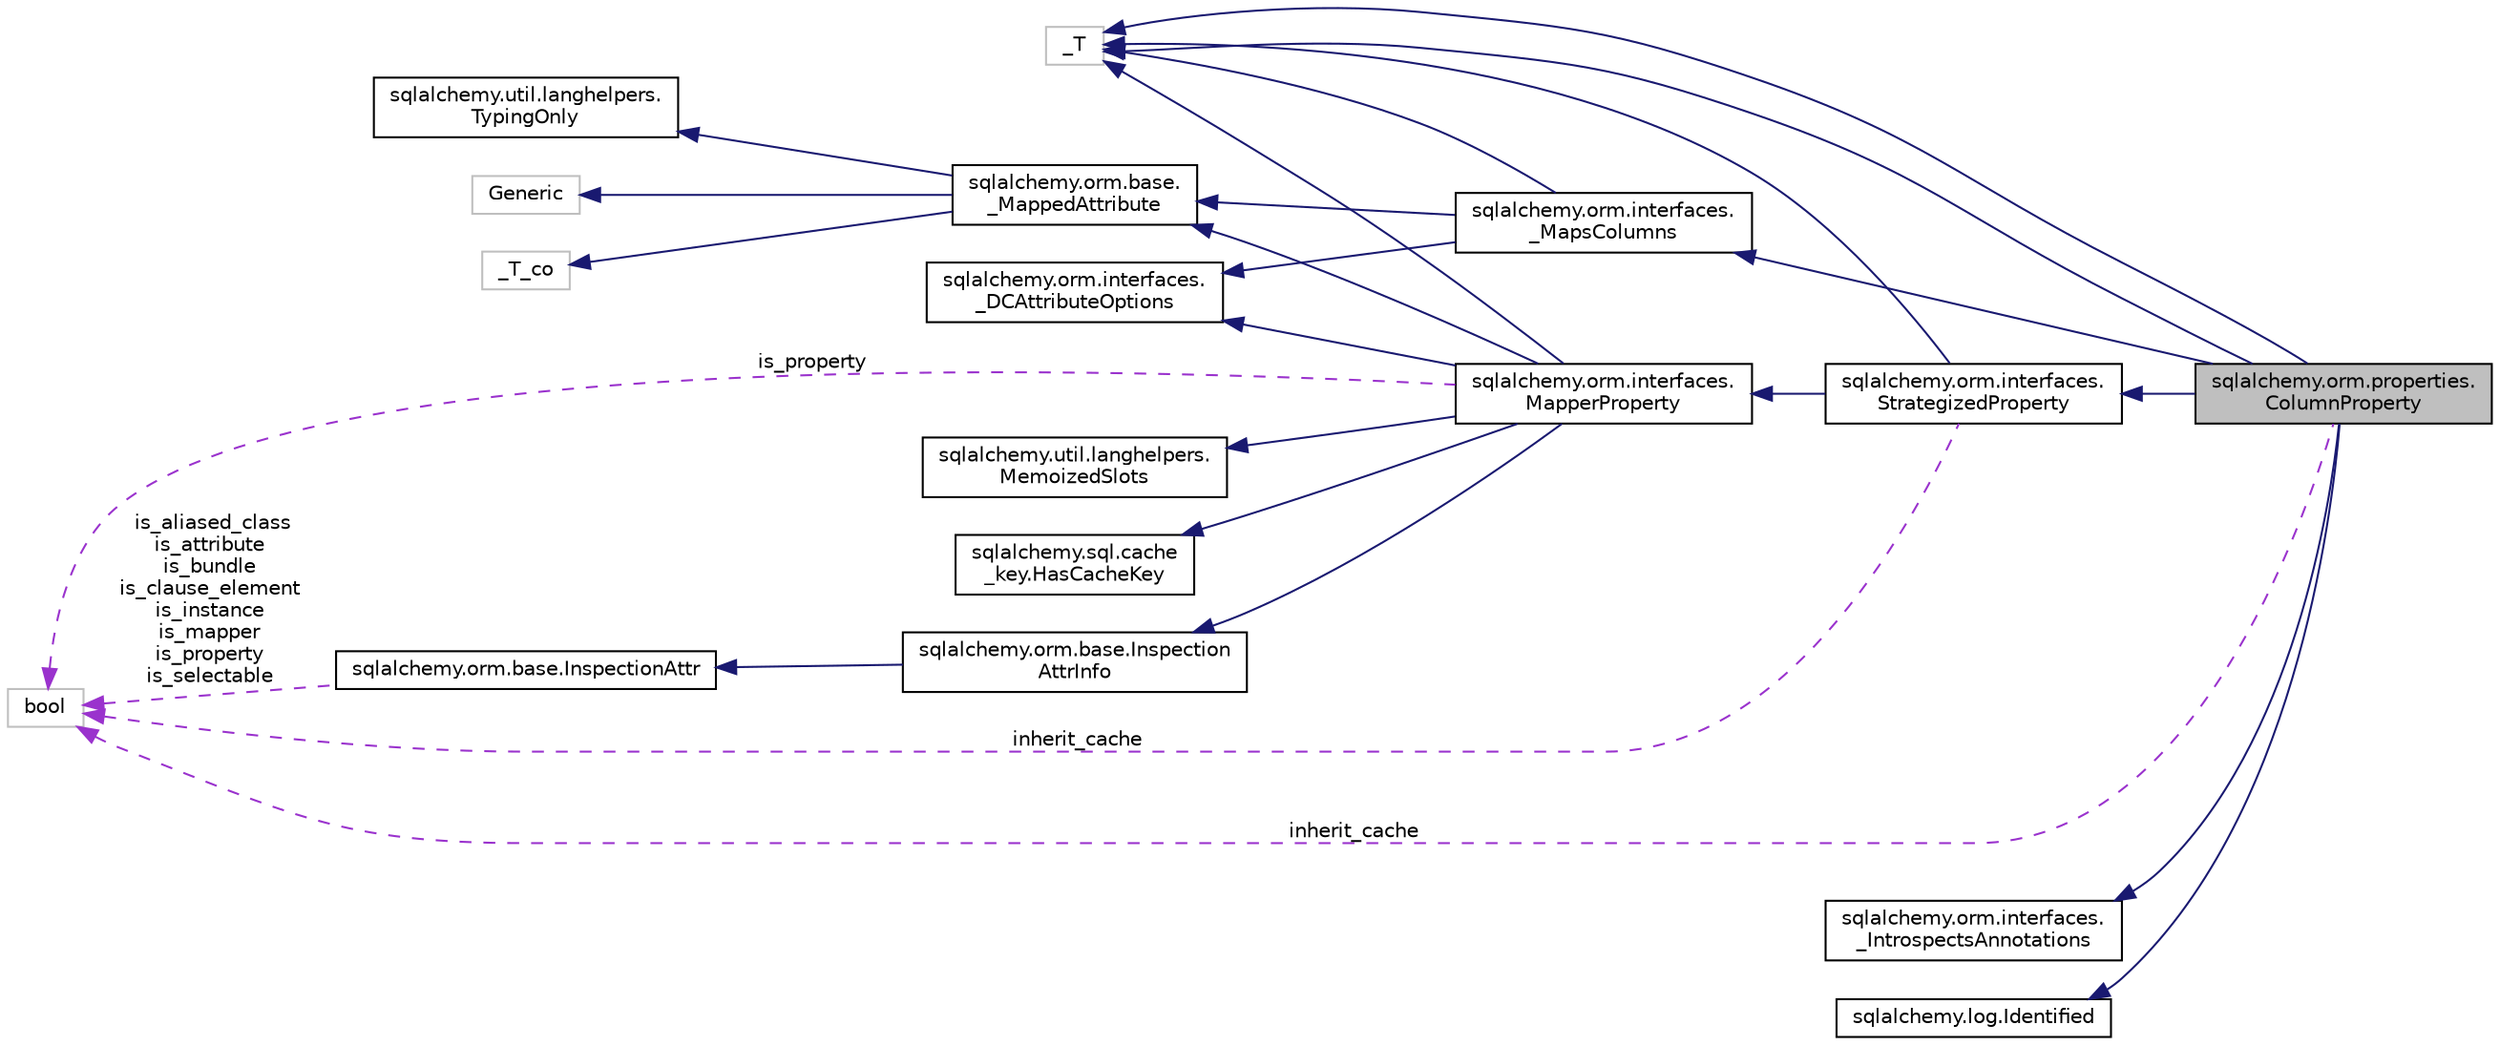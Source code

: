 digraph "sqlalchemy.orm.properties.ColumnProperty"
{
 // LATEX_PDF_SIZE
  edge [fontname="Helvetica",fontsize="10",labelfontname="Helvetica",labelfontsize="10"];
  node [fontname="Helvetica",fontsize="10",shape=record];
  rankdir="LR";
  Node1 [label="sqlalchemy.orm.properties.\lColumnProperty",height=0.2,width=0.4,color="black", fillcolor="grey75", style="filled", fontcolor="black",tooltip=" "];
  Node2 -> Node1 [dir="back",color="midnightblue",fontsize="10",style="solid",fontname="Helvetica"];
  Node2 [label="sqlalchemy.orm.interfaces.\l_MapsColumns",height=0.2,width=0.4,color="black", fillcolor="white", style="filled",URL="$classsqlalchemy_1_1orm_1_1interfaces_1_1__MapsColumns.html",tooltip=" "];
  Node3 -> Node2 [dir="back",color="midnightblue",fontsize="10",style="solid",fontname="Helvetica"];
  Node3 [label="sqlalchemy.orm.interfaces.\l_DCAttributeOptions",height=0.2,width=0.4,color="black", fillcolor="white", style="filled",URL="$classsqlalchemy_1_1orm_1_1interfaces_1_1__DCAttributeOptions.html",tooltip=" "];
  Node4 -> Node2 [dir="back",color="midnightblue",fontsize="10",style="solid",fontname="Helvetica"];
  Node4 [label="sqlalchemy.orm.base.\l_MappedAttribute",height=0.2,width=0.4,color="black", fillcolor="white", style="filled",URL="$classsqlalchemy_1_1orm_1_1base_1_1__MappedAttribute.html",tooltip=" "];
  Node5 -> Node4 [dir="back",color="midnightblue",fontsize="10",style="solid",fontname="Helvetica"];
  Node5 [label="Generic",height=0.2,width=0.4,color="grey75", fillcolor="white", style="filled",tooltip=" "];
  Node6 -> Node4 [dir="back",color="midnightblue",fontsize="10",style="solid",fontname="Helvetica"];
  Node6 [label="_T_co",height=0.2,width=0.4,color="grey75", fillcolor="white", style="filled",tooltip=" "];
  Node7 -> Node4 [dir="back",color="midnightblue",fontsize="10",style="solid",fontname="Helvetica"];
  Node7 [label="sqlalchemy.util.langhelpers.\lTypingOnly",height=0.2,width=0.4,color="black", fillcolor="white", style="filled",URL="$classsqlalchemy_1_1util_1_1langhelpers_1_1TypingOnly.html",tooltip=" "];
  Node8 -> Node2 [dir="back",color="midnightblue",fontsize="10",style="solid",fontname="Helvetica"];
  Node8 [label="_T",height=0.2,width=0.4,color="grey75", fillcolor="white", style="filled",tooltip=" "];
  Node8 -> Node1 [dir="back",color="midnightblue",fontsize="10",style="solid",fontname="Helvetica"];
  Node9 -> Node1 [dir="back",color="midnightblue",fontsize="10",style="solid",fontname="Helvetica"];
  Node9 [label="sqlalchemy.orm.interfaces.\lStrategizedProperty",height=0.2,width=0.4,color="black", fillcolor="white", style="filled",URL="$classsqlalchemy_1_1orm_1_1interfaces_1_1StrategizedProperty.html",tooltip=" "];
  Node10 -> Node9 [dir="back",color="midnightblue",fontsize="10",style="solid",fontname="Helvetica"];
  Node10 [label="sqlalchemy.orm.interfaces.\lMapperProperty",height=0.2,width=0.4,color="black", fillcolor="white", style="filled",URL="$classsqlalchemy_1_1orm_1_1interfaces_1_1MapperProperty.html",tooltip=" "];
  Node11 -> Node10 [dir="back",color="midnightblue",fontsize="10",style="solid",fontname="Helvetica"];
  Node11 [label="sqlalchemy.sql.cache\l_key.HasCacheKey",height=0.2,width=0.4,color="black", fillcolor="white", style="filled",URL="$classsqlalchemy_1_1sql_1_1cache__key_1_1HasCacheKey.html",tooltip=" "];
  Node3 -> Node10 [dir="back",color="midnightblue",fontsize="10",style="solid",fontname="Helvetica"];
  Node4 -> Node10 [dir="back",color="midnightblue",fontsize="10",style="solid",fontname="Helvetica"];
  Node8 -> Node10 [dir="back",color="midnightblue",fontsize="10",style="solid",fontname="Helvetica"];
  Node12 -> Node10 [dir="back",color="midnightblue",fontsize="10",style="solid",fontname="Helvetica"];
  Node12 [label="sqlalchemy.orm.base.Inspection\lAttrInfo",height=0.2,width=0.4,color="black", fillcolor="white", style="filled",URL="$classsqlalchemy_1_1orm_1_1base_1_1InspectionAttrInfo.html",tooltip=" "];
  Node13 -> Node12 [dir="back",color="midnightblue",fontsize="10",style="solid",fontname="Helvetica"];
  Node13 [label="sqlalchemy.orm.base.InspectionAttr",height=0.2,width=0.4,color="black", fillcolor="white", style="filled",URL="$classsqlalchemy_1_1orm_1_1base_1_1InspectionAttr.html",tooltip=" "];
  Node14 -> Node13 [dir="back",color="darkorchid3",fontsize="10",style="dashed",label=" is_aliased_class\nis_attribute\nis_bundle\nis_clause_element\nis_instance\nis_mapper\nis_property\nis_selectable" ,fontname="Helvetica"];
  Node14 [label="bool",height=0.2,width=0.4,color="grey75", fillcolor="white", style="filled",tooltip=" "];
  Node15 -> Node10 [dir="back",color="midnightblue",fontsize="10",style="solid",fontname="Helvetica"];
  Node15 [label="sqlalchemy.util.langhelpers.\lMemoizedSlots",height=0.2,width=0.4,color="black", fillcolor="white", style="filled",URL="$classsqlalchemy_1_1util_1_1langhelpers_1_1MemoizedSlots.html",tooltip=" "];
  Node14 -> Node10 [dir="back",color="darkorchid3",fontsize="10",style="dashed",label=" is_property" ,fontname="Helvetica"];
  Node8 -> Node9 [dir="back",color="midnightblue",fontsize="10",style="solid",fontname="Helvetica"];
  Node14 -> Node9 [dir="back",color="darkorchid3",fontsize="10",style="dashed",label=" inherit_cache" ,fontname="Helvetica"];
  Node8 -> Node1 [dir="back",color="midnightblue",fontsize="10",style="solid",fontname="Helvetica"];
  Node16 -> Node1 [dir="back",color="midnightblue",fontsize="10",style="solid",fontname="Helvetica"];
  Node16 [label="sqlalchemy.orm.interfaces.\l_IntrospectsAnnotations",height=0.2,width=0.4,color="black", fillcolor="white", style="filled",URL="$classsqlalchemy_1_1orm_1_1interfaces_1_1__IntrospectsAnnotations.html",tooltip=" "];
  Node17 -> Node1 [dir="back",color="midnightblue",fontsize="10",style="solid",fontname="Helvetica"];
  Node17 [label="sqlalchemy.log.Identified",height=0.2,width=0.4,color="black", fillcolor="white", style="filled",URL="$classsqlalchemy_1_1log_1_1Identified.html",tooltip=" "];
  Node14 -> Node1 [dir="back",color="darkorchid3",fontsize="10",style="dashed",label=" inherit_cache" ,fontname="Helvetica"];
}
